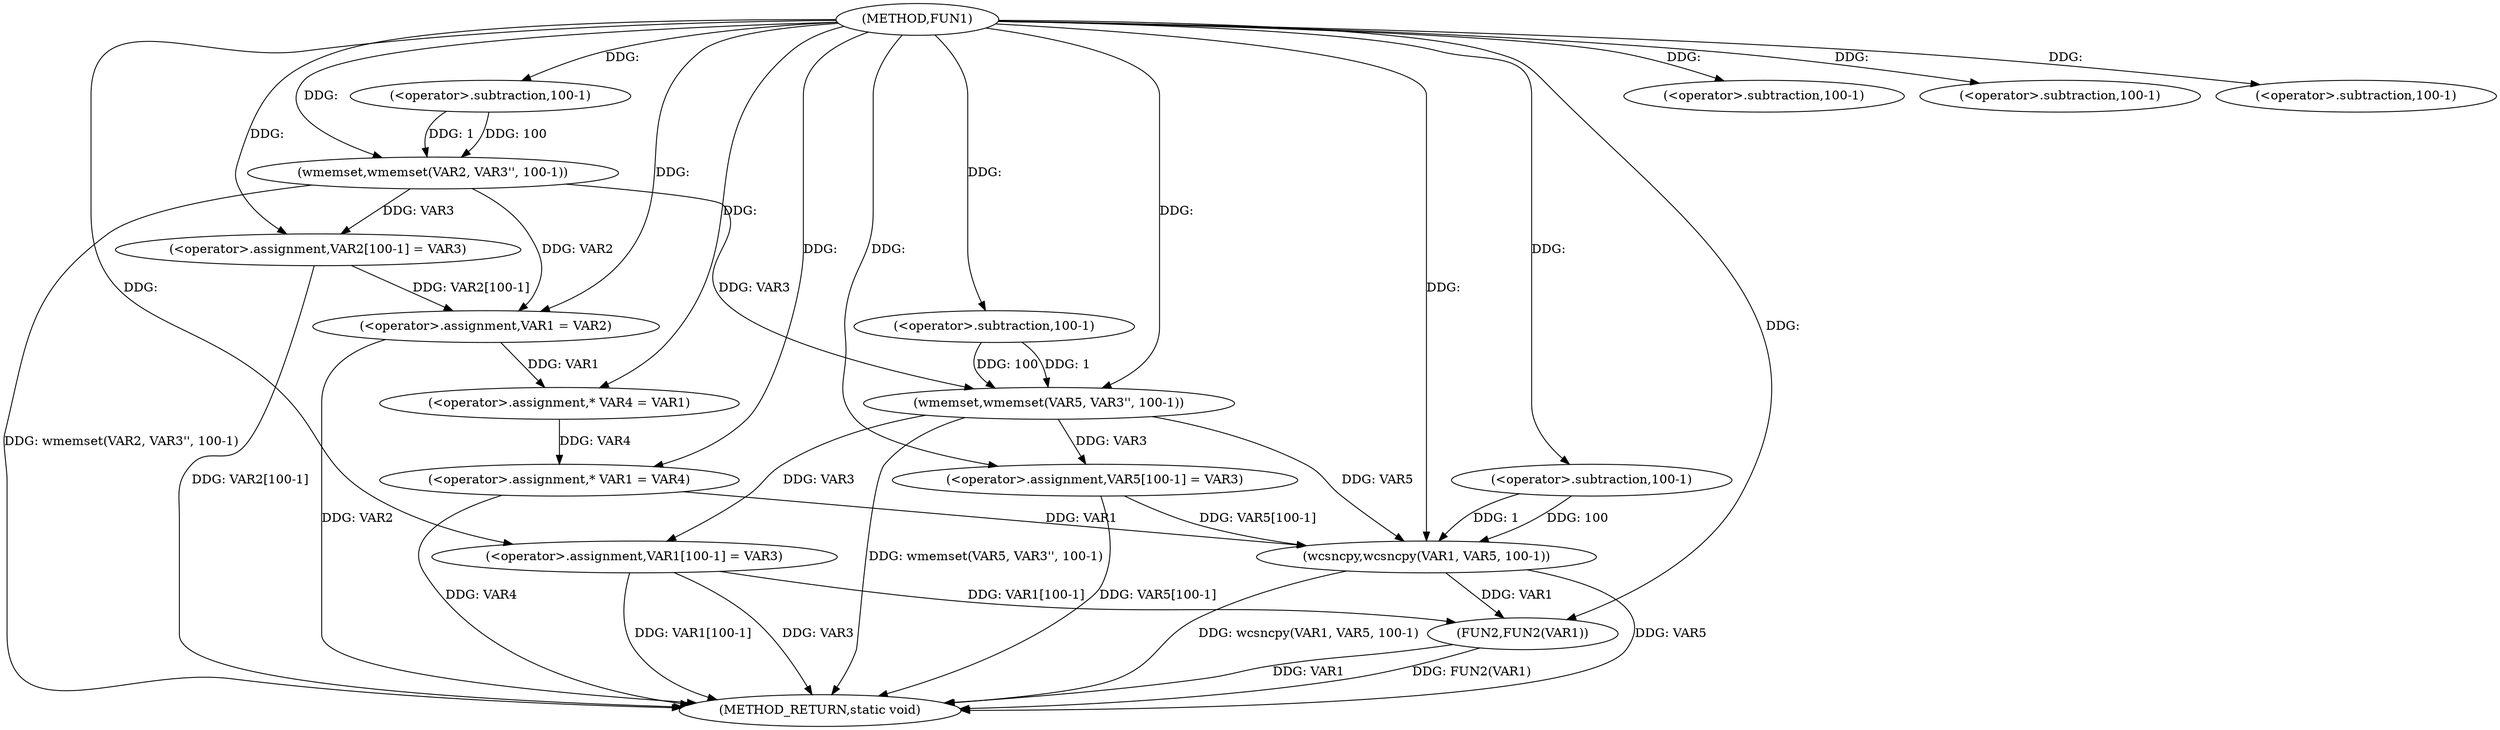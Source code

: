 digraph FUN1 {  
"1000100" [label = "(METHOD,FUN1)" ]
"1000159" [label = "(METHOD_RETURN,static void)" ]
"1000104" [label = "(wmemset,wmemset(VAR2, VAR3'', 100-1))" ]
"1000107" [label = "(<operator>.subtraction,100-1)" ]
"1000110" [label = "(<operator>.assignment,VAR2[100-1] = VAR3)" ]
"1000113" [label = "(<operator>.subtraction,100-1)" ]
"1000117" [label = "(<operator>.assignment,VAR1 = VAR2)" ]
"1000122" [label = "(<operator>.assignment,* VAR4 = VAR1)" ]
"1000126" [label = "(<operator>.assignment,* VAR1 = VAR4)" ]
"1000131" [label = "(wmemset,wmemset(VAR5, VAR3'', 100-1))" ]
"1000134" [label = "(<operator>.subtraction,100-1)" ]
"1000137" [label = "(<operator>.assignment,VAR5[100-1] = VAR3)" ]
"1000140" [label = "(<operator>.subtraction,100-1)" ]
"1000144" [label = "(wcsncpy,wcsncpy(VAR1, VAR5, 100-1))" ]
"1000147" [label = "(<operator>.subtraction,100-1)" ]
"1000150" [label = "(<operator>.assignment,VAR1[100-1] = VAR3)" ]
"1000153" [label = "(<operator>.subtraction,100-1)" ]
"1000157" [label = "(FUN2,FUN2(VAR1))" ]
  "1000150" -> "1000159"  [ label = "DDG: VAR1[100-1]"] 
  "1000157" -> "1000159"  [ label = "DDG: FUN2(VAR1)"] 
  "1000104" -> "1000159"  [ label = "DDG: wmemset(VAR2, VAR3'', 100-1)"] 
  "1000117" -> "1000159"  [ label = "DDG: VAR2"] 
  "1000144" -> "1000159"  [ label = "DDG: VAR5"] 
  "1000110" -> "1000159"  [ label = "DDG: VAR2[100-1]"] 
  "1000131" -> "1000159"  [ label = "DDG: wmemset(VAR5, VAR3'', 100-1)"] 
  "1000157" -> "1000159"  [ label = "DDG: VAR1"] 
  "1000144" -> "1000159"  [ label = "DDG: wcsncpy(VAR1, VAR5, 100-1)"] 
  "1000137" -> "1000159"  [ label = "DDG: VAR5[100-1]"] 
  "1000126" -> "1000159"  [ label = "DDG: VAR4"] 
  "1000150" -> "1000159"  [ label = "DDG: VAR3"] 
  "1000100" -> "1000104"  [ label = "DDG: "] 
  "1000107" -> "1000104"  [ label = "DDG: 100"] 
  "1000107" -> "1000104"  [ label = "DDG: 1"] 
  "1000100" -> "1000107"  [ label = "DDG: "] 
  "1000104" -> "1000110"  [ label = "DDG: VAR3"] 
  "1000100" -> "1000110"  [ label = "DDG: "] 
  "1000100" -> "1000113"  [ label = "DDG: "] 
  "1000104" -> "1000117"  [ label = "DDG: VAR2"] 
  "1000110" -> "1000117"  [ label = "DDG: VAR2[100-1]"] 
  "1000100" -> "1000117"  [ label = "DDG: "] 
  "1000117" -> "1000122"  [ label = "DDG: VAR1"] 
  "1000100" -> "1000122"  [ label = "DDG: "] 
  "1000122" -> "1000126"  [ label = "DDG: VAR4"] 
  "1000100" -> "1000126"  [ label = "DDG: "] 
  "1000100" -> "1000131"  [ label = "DDG: "] 
  "1000104" -> "1000131"  [ label = "DDG: VAR3"] 
  "1000134" -> "1000131"  [ label = "DDG: 100"] 
  "1000134" -> "1000131"  [ label = "DDG: 1"] 
  "1000100" -> "1000134"  [ label = "DDG: "] 
  "1000131" -> "1000137"  [ label = "DDG: VAR3"] 
  "1000100" -> "1000137"  [ label = "DDG: "] 
  "1000100" -> "1000140"  [ label = "DDG: "] 
  "1000126" -> "1000144"  [ label = "DDG: VAR1"] 
  "1000100" -> "1000144"  [ label = "DDG: "] 
  "1000131" -> "1000144"  [ label = "DDG: VAR5"] 
  "1000137" -> "1000144"  [ label = "DDG: VAR5[100-1]"] 
  "1000147" -> "1000144"  [ label = "DDG: 100"] 
  "1000147" -> "1000144"  [ label = "DDG: 1"] 
  "1000100" -> "1000147"  [ label = "DDG: "] 
  "1000100" -> "1000150"  [ label = "DDG: "] 
  "1000131" -> "1000150"  [ label = "DDG: VAR3"] 
  "1000100" -> "1000153"  [ label = "DDG: "] 
  "1000150" -> "1000157"  [ label = "DDG: VAR1[100-1]"] 
  "1000144" -> "1000157"  [ label = "DDG: VAR1"] 
  "1000100" -> "1000157"  [ label = "DDG: "] 
}
